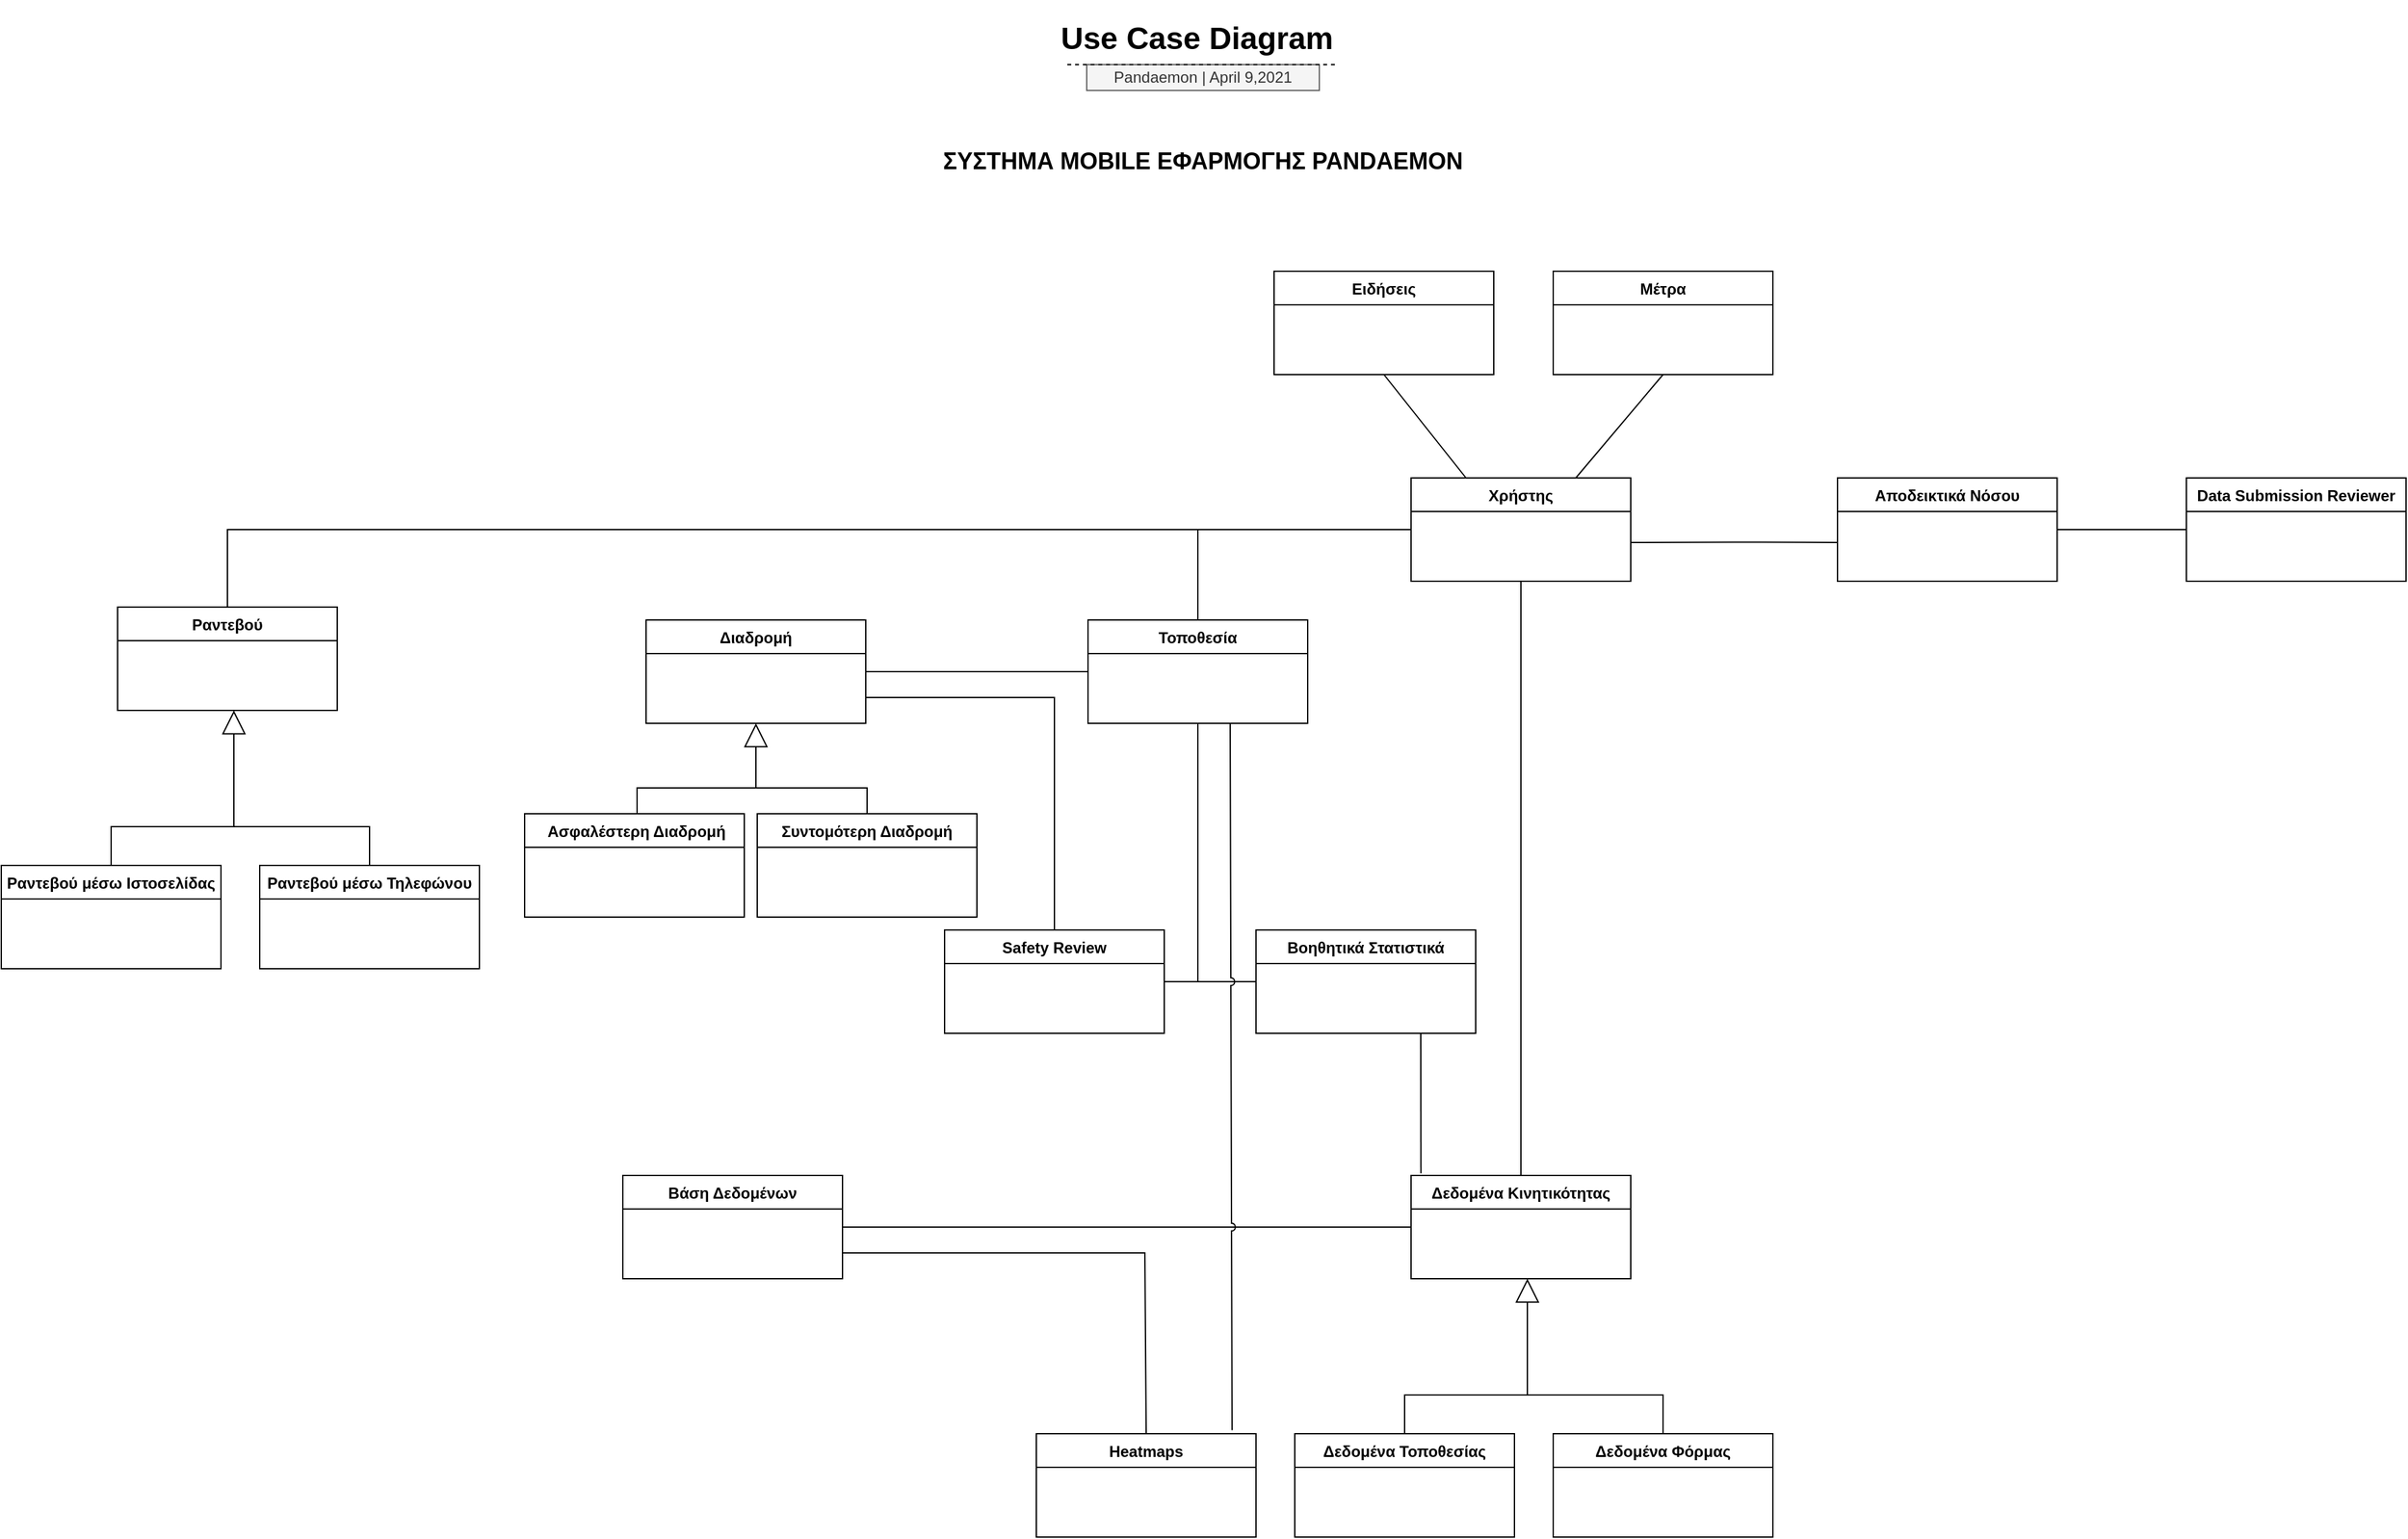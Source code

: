 <mxfile version="14.5.10" type="device"><diagram id="yuyomh_Z-riFMBoMnAS-" name="Page-1"><mxGraphModel dx="2912" dy="1132" grid="1" gridSize="10" guides="1" tooltips="1" connect="1" arrows="1" fold="1" page="1" pageScale="1" pageWidth="850" pageHeight="1100" background="none" math="0" shadow="0"><root><mxCell id="0"/><mxCell id="1" parent="0"/><mxCell id="DXZhsuYm7_AlYFbYrXAc-66" value="" style="endArrow=none;html=1;exitX=0.5;exitY=0;exitDx=0;exitDy=0;rounded=0;strokeWidth=1;entryX=0;entryY=0.5;entryDx=0;entryDy=0;" parent="1" source="Nefk6OI-wcXbnHu0i7zC-12" target="DXZhsuYm7_AlYFbYrXAc-96" edge="1"><mxGeometry width="50" height="50" relative="1" as="geometry"><mxPoint x="51" y="300" as="sourcePoint"/><mxPoint x="595" y="410" as="targetPoint"/><Array as="points"><mxPoint x="-330" y="410"/><mxPoint x="6" y="410"/></Array></mxGeometry></mxCell><mxCell id="DXZhsuYm7_AlYFbYrXAc-67" value="" style="endArrow=none;html=1;exitX=0.75;exitY=0;exitDx=0;exitDy=0;entryX=0.5;entryY=1;entryDx=0;entryDy=0;" parent="1" source="DXZhsuYm7_AlYFbYrXAc-96" target="DXZhsuYm7_AlYFbYrXAc-91" edge="1"><mxGeometry width="50" height="50" relative="1" as="geometry"><mxPoint x="706" y="360" as="sourcePoint"/><mxPoint x="756" y="310" as="targetPoint"/></mxGeometry></mxCell><mxCell id="DXZhsuYm7_AlYFbYrXAc-68" value="" style="endArrow=none;html=1;entryX=0;entryY=0.5;entryDx=0;entryDy=0;exitX=1;exitY=0.5;exitDx=0;exitDy=0;" parent="1" source="DXZhsuYm7_AlYFbYrXAc-115" target="DXZhsuYm7_AlYFbYrXAc-107" edge="1"><mxGeometry width="50" height="50" relative="1" as="geometry"><mxPoint x="1086" y="420" as="sourcePoint"/><mxPoint x="1166" y="370" as="targetPoint"/><Array as="points"><mxPoint x="1136" y="410"/></Array></mxGeometry></mxCell><mxCell id="DXZhsuYm7_AlYFbYrXAc-73" value="&lt;h2&gt;ΣΥΣΤΗΜΑ ΜΟΒILE ΕΦΑΡΜΟΓΗΣ PANDAEMON&lt;/h2&gt;" style="text;html=1;strokeColor=none;fillColor=none;align=center;verticalAlign=middle;whiteSpace=wrap;rounded=0;" parent="1" vertex="1"><mxGeometry x="205" y="100" width="440" height="50" as="geometry"/></mxCell><mxCell id="DXZhsuYm7_AlYFbYrXAc-74" value="&lt;h1&gt;Use Case Diagram&lt;/h1&gt;" style="text;html=1;strokeColor=none;fillColor=none;spacing=5;spacingTop=-20;whiteSpace=wrap;overflow=hidden;rounded=0;fontFamily=Helvetica;" parent="1" vertex="1"><mxGeometry x="310" y="10" width="230" height="120" as="geometry"/></mxCell><mxCell id="DXZhsuYm7_AlYFbYrXAc-75" value="Pandaemon | April 9,2021" style="text;html=1;strokeColor=#666666;fillColor=#f5f5f5;align=center;verticalAlign=middle;whiteSpace=wrap;rounded=0;fontFamily=Helvetica;fontStyle=0;fontColor=#333333;" parent="1" vertex="1"><mxGeometry x="335" y="50" width="180" height="20" as="geometry"/></mxCell><mxCell id="DXZhsuYm7_AlYFbYrXAc-76" value="" style="endArrow=none;dashed=1;html=1;fontFamily=Helvetica;" parent="1" edge="1"><mxGeometry width="50" height="50" relative="1" as="geometry"><mxPoint x="320" y="50" as="sourcePoint"/><mxPoint x="530" y="50" as="targetPoint"/></mxGeometry></mxCell><mxCell id="DXZhsuYm7_AlYFbYrXAc-82" value="Ειδήσεις" style="swimlane;fontStyle=1;childLayout=stackLayout;horizontal=1;startSize=26;fillColor=none;horizontalStack=0;resizeParent=1;resizeParentMax=0;resizeLast=0;collapsible=1;marginBottom=0;" parent="1" vertex="1"><mxGeometry x="480" y="210" width="170" height="80" as="geometry"/></mxCell><mxCell id="DXZhsuYm7_AlYFbYrXAc-91" value="Μέτρα" style="swimlane;fontStyle=1;childLayout=stackLayout;horizontal=1;startSize=26;fillColor=none;horizontalStack=0;resizeParent=1;resizeParentMax=0;resizeLast=0;collapsible=1;marginBottom=0;" parent="1" vertex="1"><mxGeometry x="696" y="210" width="170" height="80" as="geometry"/></mxCell><mxCell id="DXZhsuYm7_AlYFbYrXAc-94" value="Διαδρομή" style="swimlane;fontStyle=1;childLayout=stackLayout;horizontal=1;startSize=26;fillColor=none;horizontalStack=0;resizeParent=1;resizeParentMax=0;resizeLast=0;collapsible=1;marginBottom=0;" parent="1" vertex="1"><mxGeometry x="-6" y="480" width="170" height="80" as="geometry"/></mxCell><mxCell id="DXZhsuYm7_AlYFbYrXAc-95" value="Τοποθεσία" style="swimlane;fontStyle=1;childLayout=stackLayout;horizontal=1;startSize=26;fillColor=none;horizontalStack=0;resizeParent=1;resizeParentMax=0;resizeLast=0;collapsible=1;marginBottom=0;" parent="1" vertex="1"><mxGeometry x="336" y="480" width="170" height="80" as="geometry"/></mxCell><mxCell id="DXZhsuYm7_AlYFbYrXAc-96" value="Χρήστης" style="swimlane;fontStyle=1;childLayout=stackLayout;horizontal=1;startSize=26;fillColor=none;horizontalStack=0;resizeParent=1;resizeParentMax=0;resizeLast=0;collapsible=1;marginBottom=0;" parent="1" vertex="1"><mxGeometry x="586" y="370" width="170" height="80" as="geometry"/></mxCell><mxCell id="DXZhsuYm7_AlYFbYrXAc-107" value="Data Submission Reviewer" style="swimlane;fontStyle=1;childLayout=stackLayout;horizontal=1;startSize=26;fillColor=none;horizontalStack=0;resizeParent=1;resizeParentMax=0;resizeLast=0;collapsible=1;marginBottom=0;" parent="1" vertex="1"><mxGeometry x="1186" y="370" width="170" height="80" as="geometry"/></mxCell><mxCell id="DXZhsuYm7_AlYFbYrXAc-108" value="Συντομότερη Διαδρομή" style="swimlane;fontStyle=1;childLayout=stackLayout;horizontal=1;startSize=26;fillColor=none;horizontalStack=0;resizeParent=1;resizeParentMax=0;resizeLast=0;collapsible=1;marginBottom=0;" parent="1" vertex="1"><mxGeometry x="80" y="630" width="170" height="80" as="geometry"/></mxCell><mxCell id="DXZhsuYm7_AlYFbYrXAc-110" value="Safety Review" style="swimlane;fontStyle=1;childLayout=stackLayout;horizontal=1;startSize=26;fillColor=none;horizontalStack=0;resizeParent=1;resizeParentMax=0;resizeLast=0;collapsible=1;marginBottom=0;" parent="1" vertex="1"><mxGeometry x="225" y="720" width="170" height="80" as="geometry"/></mxCell><mxCell id="DXZhsuYm7_AlYFbYrXAc-112" value=" Ασφαλέστερη Διαδρομή" style="swimlane;fontStyle=1;childLayout=stackLayout;horizontal=1;startSize=26;fillColor=none;horizontalStack=0;resizeParent=1;resizeParentMax=0;resizeLast=0;collapsible=1;marginBottom=0;" parent="1" vertex="1"><mxGeometry x="-100" y="630" width="170" height="80" as="geometry"/></mxCell><mxCell id="DXZhsuYm7_AlYFbYrXAc-115" value="Αποδεικτικά Νόσου" style="swimlane;fontStyle=1;childLayout=stackLayout;horizontal=1;startSize=26;fillColor=none;horizontalStack=0;resizeParent=1;resizeParentMax=0;resizeLast=0;collapsible=1;marginBottom=0;" parent="1" vertex="1"><mxGeometry x="916" y="370" width="170" height="80" as="geometry"/></mxCell><mxCell id="ud8y-zA-Ikt1ne3lMUhI-1" value="Βάση Δεδομένων" style="swimlane;fontStyle=1;childLayout=stackLayout;horizontal=1;startSize=26;fillColor=none;horizontalStack=0;resizeParent=1;resizeParentMax=0;resizeLast=0;collapsible=1;marginBottom=0;" parent="1" vertex="1"><mxGeometry x="-24" y="910" width="170" height="80" as="geometry"/></mxCell><mxCell id="Nefk6OI-wcXbnHu0i7zC-12" value="Ραντεβού" style="swimlane;fontStyle=1;childLayout=stackLayout;horizontal=1;startSize=26;fillColor=none;horizontalStack=0;resizeParent=1;resizeParentMax=0;resizeLast=0;collapsible=1;marginBottom=0;" parent="1" vertex="1"><mxGeometry x="-415" y="470" width="170" height="80" as="geometry"/></mxCell><mxCell id="Nefk6OI-wcXbnHu0i7zC-13" value="Ραντεβού μέσω Ιστοσελίδας" style="swimlane;fontStyle=1;childLayout=stackLayout;horizontal=1;startSize=26;fillColor=none;horizontalStack=0;resizeParent=1;resizeParentMax=0;resizeLast=0;collapsible=1;marginBottom=0;" parent="1" vertex="1"><mxGeometry x="-505" y="670" width="170" height="80" as="geometry"/></mxCell><mxCell id="Nefk6OI-wcXbnHu0i7zC-14" value="Ραντεβού μέσω Τηλεφώνου" style="swimlane;fontStyle=1;childLayout=stackLayout;horizontal=1;startSize=26;fillColor=none;horizontalStack=0;resizeParent=1;resizeParentMax=0;resizeLast=0;collapsible=1;marginBottom=0;" parent="1" vertex="1"><mxGeometry x="-305" y="670" width="170" height="80" as="geometry"/></mxCell><mxCell id="Nefk6OI-wcXbnHu0i7zC-15" value="" style="endArrow=block;endSize=16;endFill=0;html=1;" parent="1" edge="1"><mxGeometry width="160" relative="1" as="geometry"><mxPoint x="-325" y="640" as="sourcePoint"/><mxPoint x="-325" y="550" as="targetPoint"/><Array as="points"/></mxGeometry></mxCell><mxCell id="Nefk6OI-wcXbnHu0i7zC-16" value="" style="endArrow=none;html=1;entryX=0.5;entryY=0;entryDx=0;entryDy=0;exitX=0.5;exitY=0;exitDx=0;exitDy=0;rounded=0;" parent="1" source="Nefk6OI-wcXbnHu0i7zC-13" target="Nefk6OI-wcXbnHu0i7zC-14" edge="1"><mxGeometry width="50" height="50" relative="1" as="geometry"><mxPoint x="-435" y="640" as="sourcePoint"/><mxPoint x="-225" y="640" as="targetPoint"/><Array as="points"><mxPoint x="-420" y="640"/><mxPoint x="-325" y="640"/><mxPoint x="-220" y="640"/></Array></mxGeometry></mxCell><mxCell id="Nefk6OI-wcXbnHu0i7zC-20" value="" style="endArrow=none;html=1;" parent="1" edge="1"><mxGeometry width="50" height="50" relative="1" as="geometry"><mxPoint x="756" y="420" as="sourcePoint"/><mxPoint x="916" y="420" as="targetPoint"/><Array as="points"><mxPoint x="846" y="419.76"/></Array></mxGeometry></mxCell><mxCell id="Nefk6OI-wcXbnHu0i7zC-21" value="Δεδομένα Κινητικότητας" style="swimlane;fontStyle=1;childLayout=stackLayout;horizontal=1;startSize=26;fillColor=none;horizontalStack=0;resizeParent=1;resizeParentMax=0;resizeLast=0;collapsible=1;marginBottom=0;" parent="1" vertex="1"><mxGeometry x="586" y="910" width="170" height="80" as="geometry"/></mxCell><mxCell id="Nefk6OI-wcXbnHu0i7zC-22" value="Δεδομένα Τοποθεσίας" style="swimlane;fontStyle=1;childLayout=stackLayout;horizontal=1;startSize=26;fillColor=none;horizontalStack=0;resizeParent=1;resizeParentMax=0;resizeLast=0;collapsible=1;marginBottom=0;" parent="1" vertex="1"><mxGeometry x="496" y="1110" width="170" height="80" as="geometry"/></mxCell><mxCell id="Nefk6OI-wcXbnHu0i7zC-23" value="Δεδομένα Φόρμας" style="swimlane;fontStyle=1;childLayout=stackLayout;horizontal=1;startSize=26;fillColor=none;horizontalStack=0;resizeParent=1;resizeParentMax=0;resizeLast=0;collapsible=1;marginBottom=0;" parent="1" vertex="1"><mxGeometry x="696" y="1110" width="170" height="80" as="geometry"/></mxCell><mxCell id="Nefk6OI-wcXbnHu0i7zC-24" value="" style="endArrow=block;endSize=16;endFill=0;html=1;" parent="1" edge="1"><mxGeometry width="160" relative="1" as="geometry"><mxPoint x="676" y="1080" as="sourcePoint"/><mxPoint x="676" y="990" as="targetPoint"/><Array as="points"/></mxGeometry></mxCell><mxCell id="Nefk6OI-wcXbnHu0i7zC-25" value="" style="endArrow=none;html=1;entryX=0.5;entryY=0;entryDx=0;entryDy=0;exitX=0.5;exitY=0;exitDx=0;exitDy=0;rounded=0;" parent="1" source="Nefk6OI-wcXbnHu0i7zC-22" target="Nefk6OI-wcXbnHu0i7zC-23" edge="1"><mxGeometry width="50" height="50" relative="1" as="geometry"><mxPoint x="566" y="1080" as="sourcePoint"/><mxPoint x="776" y="1080" as="targetPoint"/><Array as="points"><mxPoint x="581" y="1080"/><mxPoint x="676" y="1080"/><mxPoint x="781" y="1080"/></Array></mxGeometry></mxCell><mxCell id="Nefk6OI-wcXbnHu0i7zC-26" value="" style="endArrow=none;html=1;entryX=0.5;entryY=0;entryDx=0;entryDy=0;exitX=0.5;exitY=1;exitDx=0;exitDy=0;" parent="1" source="DXZhsuYm7_AlYFbYrXAc-96" target="Nefk6OI-wcXbnHu0i7zC-21" edge="1"><mxGeometry width="50" height="50" relative="1" as="geometry"><mxPoint x="541" y="789.74" as="sourcePoint"/><mxPoint x="701" y="789.74" as="targetPoint"/><Array as="points"/></mxGeometry></mxCell><mxCell id="Nefk6OI-wcXbnHu0i7zC-27" value="" style="endArrow=none;html=1;exitX=0;exitY=0.5;exitDx=0;exitDy=0;fontStyle=1" parent="1" source="Nefk6OI-wcXbnHu0i7zC-21" edge="1"><mxGeometry width="50" height="50" relative="1" as="geometry"><mxPoint x="330.5" y="870" as="sourcePoint"/><mxPoint x="146" y="950" as="targetPoint"/><Array as="points"/></mxGeometry></mxCell><mxCell id="Nefk6OI-wcXbnHu0i7zC-28" value="Heatmaps" style="swimlane;fontStyle=1;childLayout=stackLayout;horizontal=1;startSize=26;fillColor=none;horizontalStack=0;resizeParent=1;resizeParentMax=0;resizeLast=0;collapsible=1;marginBottom=0;" parent="1" vertex="1"><mxGeometry x="296" y="1110" width="170" height="80" as="geometry"/></mxCell><mxCell id="Nefk6OI-wcXbnHu0i7zC-29" value="Βοηθητικά Στατιστικά" style="swimlane;fontStyle=1;childLayout=stackLayout;horizontal=1;startSize=26;fillColor=none;horizontalStack=0;resizeParent=1;resizeParentMax=0;resizeLast=0;collapsible=1;marginBottom=0;" parent="1" vertex="1"><mxGeometry x="466" y="720" width="170" height="80" as="geometry"/></mxCell><mxCell id="Nefk6OI-wcXbnHu0i7zC-32" value="" style="endArrow=none;html=1;exitX=0.75;exitY=1;exitDx=0;exitDy=0;entryX=0.045;entryY=-0.02;entryDx=0;entryDy=0;entryPerimeter=0;" parent="1" source="Nefk6OI-wcXbnHu0i7zC-29" target="Nefk6OI-wcXbnHu0i7zC-21" edge="1"><mxGeometry width="50" height="50" relative="1" as="geometry"><mxPoint x="616" y="740" as="sourcePoint"/><mxPoint x="596" y="911" as="targetPoint"/><Array as="points"/></mxGeometry></mxCell><mxCell id="Nefk6OI-wcXbnHu0i7zC-33" value="" style="endArrow=none;html=1;entryX=0;entryY=0.5;entryDx=0;entryDy=0;exitX=1;exitY=0.5;exitDx=0;exitDy=0;" parent="1" source="DXZhsuYm7_AlYFbYrXAc-110" target="Nefk6OI-wcXbnHu0i7zC-29" edge="1"><mxGeometry width="50" height="50" relative="1" as="geometry"><mxPoint x="406" y="700" as="sourcePoint"/><mxPoint x="456" y="660" as="targetPoint"/></mxGeometry></mxCell><mxCell id="Nefk6OI-wcXbnHu0i7zC-34" value="" style="endArrow=none;html=1;entryX=0.5;entryY=1;entryDx=0;entryDy=0;" parent="1" target="DXZhsuYm7_AlYFbYrXAc-95" edge="1"><mxGeometry width="50" height="50" relative="1" as="geometry"><mxPoint x="421" y="760" as="sourcePoint"/><mxPoint x="436" y="620.24" as="targetPoint"/><Array as="points"/></mxGeometry></mxCell><mxCell id="Nefk6OI-wcXbnHu0i7zC-35" value="" style="endArrow=none;html=1;exitX=0.891;exitY=-0.034;exitDx=0;exitDy=0;exitPerimeter=0;strokeWidth=1;rounded=1;jumpStyle=arc;" parent="1" source="Nefk6OI-wcXbnHu0i7zC-28" edge="1"><mxGeometry width="50" height="50" relative="1" as="geometry"><mxPoint x="446" y="820" as="sourcePoint"/><mxPoint x="446" y="560" as="targetPoint"/></mxGeometry></mxCell><mxCell id="Nefk6OI-wcXbnHu0i7zC-36" value="" style="endArrow=none;html=1;entryX=0;entryY=0.5;entryDx=0;entryDy=0;exitX=0.5;exitY=0;exitDx=0;exitDy=0;rounded=0;" parent="1" source="DXZhsuYm7_AlYFbYrXAc-95" target="DXZhsuYm7_AlYFbYrXAc-96" edge="1"><mxGeometry width="50" height="50" relative="1" as="geometry"><mxPoint x="516" y="540" as="sourcePoint"/><mxPoint x="516" y="400" as="targetPoint"/><Array as="points"><mxPoint x="421" y="410"/></Array></mxGeometry></mxCell><mxCell id="Nefk6OI-wcXbnHu0i7zC-37" value="" style="endArrow=none;html=1;" parent="1" edge="1"><mxGeometry width="50" height="50" relative="1" as="geometry"><mxPoint x="385" y="410" as="sourcePoint"/><mxPoint x="425" y="410" as="targetPoint"/><Array as="points"><mxPoint x="375" y="410"/></Array></mxGeometry></mxCell><mxCell id="Nefk6OI-wcXbnHu0i7zC-38" value="" style="endArrow=none;html=1;entryX=0;entryY=0.5;entryDx=0;entryDy=0;exitX=1;exitY=0.5;exitDx=0;exitDy=0;" parent="1" source="DXZhsuYm7_AlYFbYrXAc-94" target="DXZhsuYm7_AlYFbYrXAc-95" edge="1"><mxGeometry width="50" height="50" relative="1" as="geometry"><mxPoint x="170" y="519.74" as="sourcePoint"/><mxPoint x="330" y="519.74" as="targetPoint"/><Array as="points"/></mxGeometry></mxCell><mxCell id="Nefk6OI-wcXbnHu0i7zC-39" value="" style="endArrow=none;html=1;entryX=0.5;entryY=1;entryDx=0;entryDy=0;exitX=0.25;exitY=0;exitDx=0;exitDy=0;" parent="1" source="DXZhsuYm7_AlYFbYrXAc-96" target="DXZhsuYm7_AlYFbYrXAc-82" edge="1"><mxGeometry width="50" height="50" relative="1" as="geometry"><mxPoint x="536" y="360" as="sourcePoint"/><mxPoint x="586" y="310" as="targetPoint"/></mxGeometry></mxCell><mxCell id="Nefk6OI-wcXbnHu0i7zC-43" value="" style="endArrow=none;html=1;entryX=0.5;entryY=0;entryDx=0;entryDy=0;exitX=1;exitY=0.75;exitDx=0;exitDy=0;rounded=0;" parent="1" source="DXZhsuYm7_AlYFbYrXAc-94" target="DXZhsuYm7_AlYFbYrXAc-110" edge="1"><mxGeometry width="50" height="50" relative="1" as="geometry"><mxPoint x="310" y="540" as="sourcePoint"/><mxPoint x="382.0" y="590" as="targetPoint"/><Array as="points"><mxPoint x="310" y="540"/></Array></mxGeometry></mxCell><mxCell id="Nefk6OI-wcXbnHu0i7zC-44" value="" style="endArrow=block;endSize=16;endFill=0;html=1;entryX=0.5;entryY=1;entryDx=0;entryDy=0;" parent="1" target="DXZhsuYm7_AlYFbYrXAc-94" edge="1"><mxGeometry width="160" relative="1" as="geometry"><mxPoint x="79" y="610" as="sourcePoint"/><mxPoint x="78.71" y="570" as="targetPoint"/><Array as="points"/></mxGeometry></mxCell><mxCell id="Nefk6OI-wcXbnHu0i7zC-45" value="" style="endArrow=none;html=1;entryX=0.5;entryY=0;entryDx=0;entryDy=0;exitX=0.512;exitY=0.006;exitDx=0;exitDy=0;rounded=0;exitPerimeter=0;" parent="1" source="DXZhsuYm7_AlYFbYrXAc-112" target="DXZhsuYm7_AlYFbYrXAc-108" edge="1"><mxGeometry width="50" height="50" relative="1" as="geometry"><mxPoint y="610" as="sourcePoint"/><mxPoint x="172" y="610" as="targetPoint"/><Array as="points"><mxPoint x="-13" y="610"/><mxPoint x="80" y="610"/><mxPoint x="165" y="610"/></Array></mxGeometry></mxCell><mxCell id="HglNKqLtKj1VRI88HC8h-1" value="" style="endArrow=none;html=1;exitX=0.5;exitY=0;exitDx=0;exitDy=0;entryX=1;entryY=0.75;entryDx=0;entryDy=0;rounded=0;" parent="1" source="Nefk6OI-wcXbnHu0i7zC-28" target="ud8y-zA-Ikt1ne3lMUhI-1" edge="1"><mxGeometry width="50" height="50" relative="1" as="geometry"><mxPoint x="596" y="960" as="sourcePoint"/><mxPoint x="156" y="960" as="targetPoint"/><Array as="points"><mxPoint x="380" y="970"/></Array></mxGeometry></mxCell></root></mxGraphModel></diagram></mxfile>